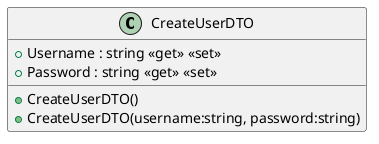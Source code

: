 @startuml
class CreateUserDTO {
    + Username : string <<get>> <<set>>
    + Password : string <<get>> <<set>>
    + CreateUserDTO()
    + CreateUserDTO(username:string, password:string)
}
@enduml
